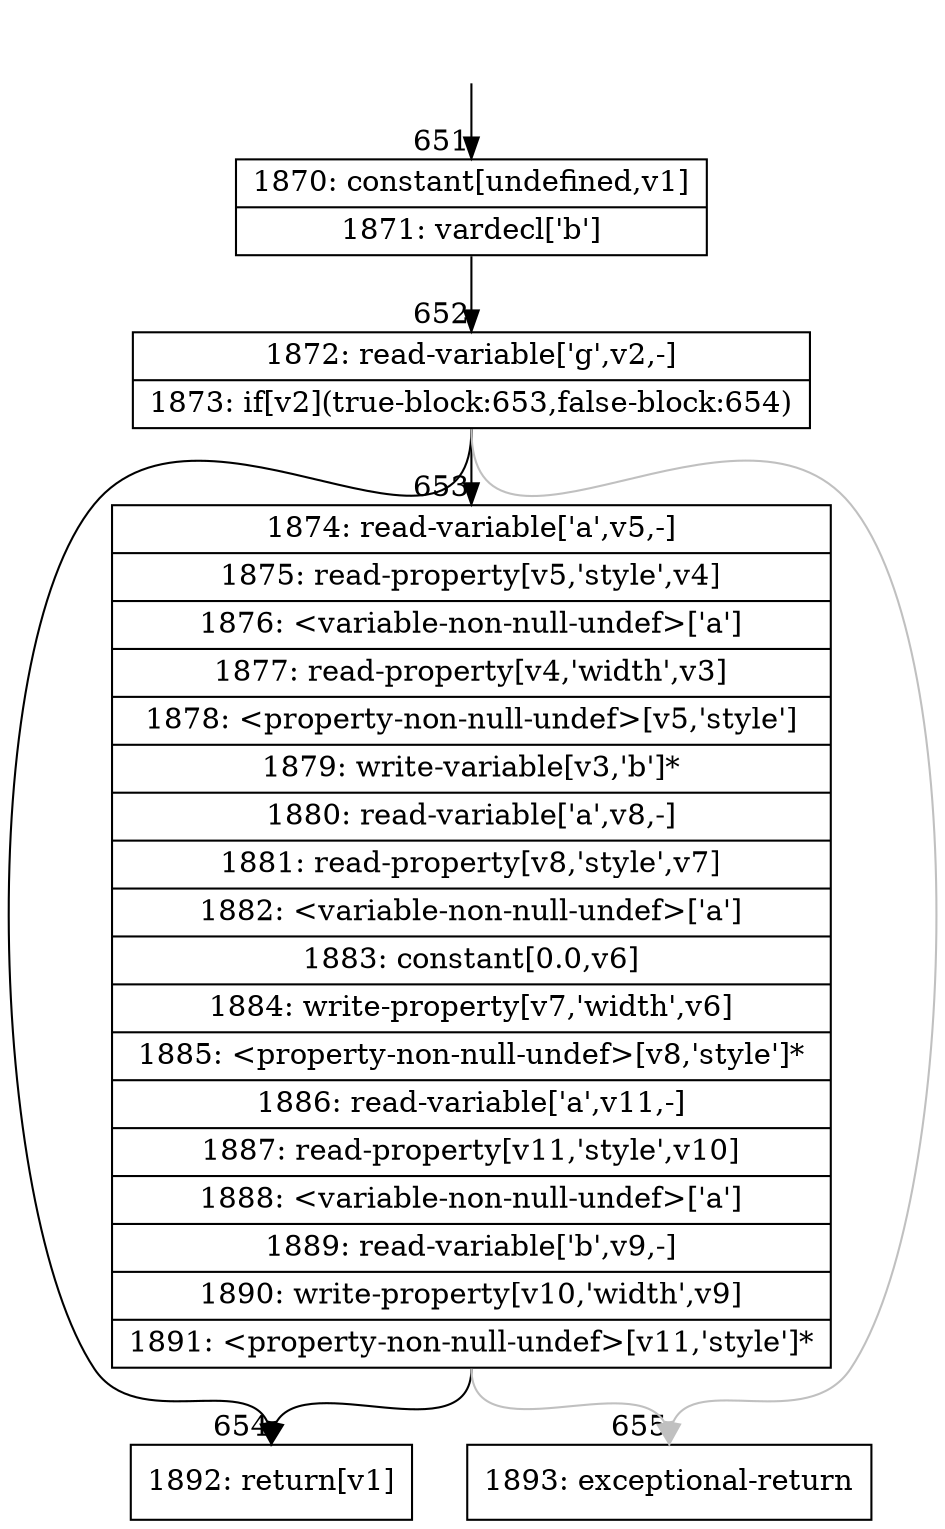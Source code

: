 digraph {
rankdir="TD"
BB_entry58[shape=none,label=""];
BB_entry58 -> BB651 [tailport=s, headport=n, headlabel="    651"]
BB651 [shape=record label="{1870: constant[undefined,v1]|1871: vardecl['b']}" ] 
BB651 -> BB652 [tailport=s, headport=n, headlabel="      652"]
BB652 [shape=record label="{1872: read-variable['g',v2,-]|1873: if[v2](true-block:653,false-block:654)}" ] 
BB652 -> BB653 [tailport=s, headport=n, headlabel="      653"]
BB652 -> BB654 [tailport=s, headport=n, headlabel="      654"]
BB652 -> BB655 [tailport=s, headport=n, color=gray, headlabel="      655"]
BB653 [shape=record label="{1874: read-variable['a',v5,-]|1875: read-property[v5,'style',v4]|1876: \<variable-non-null-undef\>['a']|1877: read-property[v4,'width',v3]|1878: \<property-non-null-undef\>[v5,'style']|1879: write-variable[v3,'b']*|1880: read-variable['a',v8,-]|1881: read-property[v8,'style',v7]|1882: \<variable-non-null-undef\>['a']|1883: constant[0.0,v6]|1884: write-property[v7,'width',v6]|1885: \<property-non-null-undef\>[v8,'style']*|1886: read-variable['a',v11,-]|1887: read-property[v11,'style',v10]|1888: \<variable-non-null-undef\>['a']|1889: read-variable['b',v9,-]|1890: write-property[v10,'width',v9]|1891: \<property-non-null-undef\>[v11,'style']*}" ] 
BB653 -> BB654 [tailport=s, headport=n]
BB653 -> BB655 [tailport=s, headport=n, color=gray]
BB654 [shape=record label="{1892: return[v1]}" ] 
BB655 [shape=record label="{1893: exceptional-return}" ] 
}
